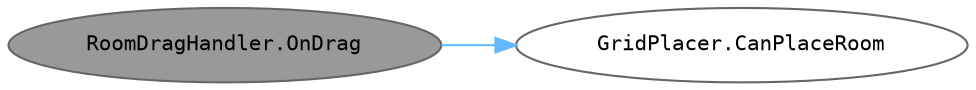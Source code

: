 digraph "RoomDragHandler.OnDrag"
{
 // INTERACTIVE_SVG=YES
 // LATEX_PDF_SIZE
  bgcolor="transparent";
  edge [fontname=Helvetica,fontsize=10,labelfontname=Helvetica,labelfontsize=10];
  node [fontname=Helvetica,fontsize=10,fontname=Consolas fontsize=10 style=filled height=0.2 width=0.4 margin=0.1];
  rankdir="LR";
  Node1 [id="Node000001",label="RoomDragHandler.OnDrag",height=0.2,width=0.4,color="gray40", fillcolor="grey60", style="filled", fontcolor="black",tooltip="드래그 하는 동안의 작업입니다. 항상 n x n 사이즈 블록의 가장 좌측 하단의 블록을 기준점으로 설치하도록 합니다. 설치 가능 여부에 따라 (canPlace 값) preview (..."];
  Node1 -> Node2 [id="edge1_Node000001_Node000002",color="steelblue1",style="solid",tooltip=" "];
  Node2 [id="Node000002",label="GridPlacer.CanPlaceRoom",height=0.2,width=0.4,color="grey40", fillcolor="white", style="filled",URL="$class_grid_placer.html#a94a705ed808a4defa523f89672b82906",tooltip="방 설치 전, 드래그 중인 방에 대해 해당 위치에 설치 가능한지 여부를 판단합니다. (preview 형식 - 실루엣) 해당 영역에 방 설치가 가능하다면 true 반환 (색상 : 초록..."];
}
